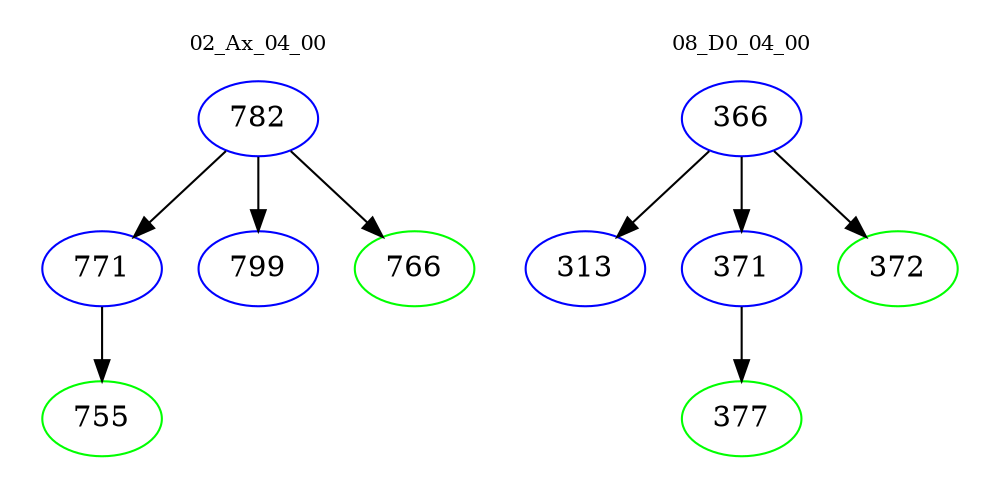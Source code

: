 digraph{
subgraph cluster_0 {
color = white
label = "02_Ax_04_00";
fontsize=10;
T0_782 [label="782", color="blue"]
T0_782 -> T0_771 [color="black"]
T0_771 [label="771", color="blue"]
T0_771 -> T0_755 [color="black"]
T0_755 [label="755", color="green"]
T0_782 -> T0_799 [color="black"]
T0_799 [label="799", color="blue"]
T0_782 -> T0_766 [color="black"]
T0_766 [label="766", color="green"]
}
subgraph cluster_1 {
color = white
label = "08_D0_04_00";
fontsize=10;
T1_366 [label="366", color="blue"]
T1_366 -> T1_313 [color="black"]
T1_313 [label="313", color="blue"]
T1_366 -> T1_371 [color="black"]
T1_371 [label="371", color="blue"]
T1_371 -> T1_377 [color="black"]
T1_377 [label="377", color="green"]
T1_366 -> T1_372 [color="black"]
T1_372 [label="372", color="green"]
}
}
